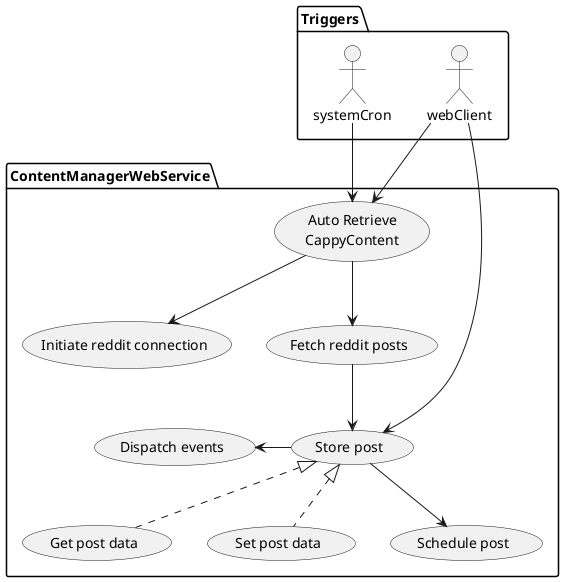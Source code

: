 @startuml (Content Manager)


package Triggers {
  actor systemCron  
  actor webClient
}

package ContentManagerWebService{
  usecase InitFetch as  "Auto Retrieve 
  CappyContent"
  usecase  getRedditClient as "Initiate reddit connection"
  usecase  FetchPosts as "Fetch reddit posts"
  usecase StorePost as "Store post"
  usecase  GetPostData as "Get post data"
  usecase  SetPostData as "Set post data"
  usecase  DispatchEvents as "Dispatch events"
  usecase  CreateSchedule as "Schedule post"

  systemCron --> InitFetch
  webClient --> InitFetch

  webClient --> StorePost

  StorePost <|.. GetPostData 
  StorePost <|.. SetPostData 

  InitFetch --> getRedditClient
  InitFetch --> FetchPosts

  FetchPosts --> StorePost

  DispatchEvents <- StorePost

  StorePost --> CreateSchedule
  


}

@enduml
